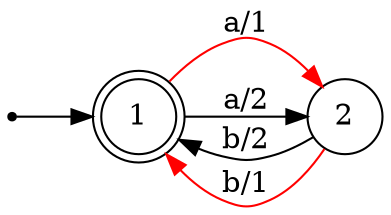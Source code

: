 digraph Automaton {
    node [shape=point] INIT;
    1 [shape="doublecircle"];
    node [shape=circle];
    rankdir = LR;
    INIT -> 1;
    1 -> 2 [label="a/1", color=red];
    1 -> 2 [label="a/2"];
    2 -> 1 [label="b/2"];
    2 -> 1 [label="b/1", color=red];
}
